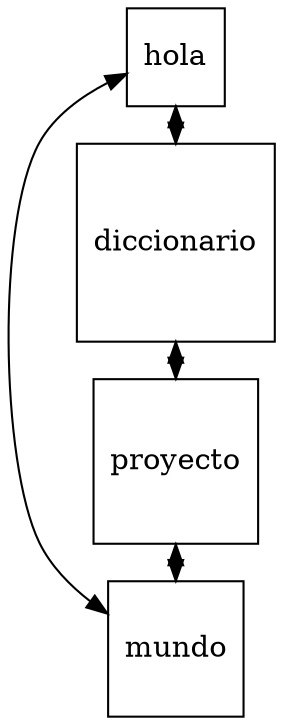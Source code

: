 digraph G {
 node [shape = square]; 
 graph [rankdir=LR];
diccionario -> proyecto[ dir=both];
proyecto -> mundo[ dir=both];
mundo -> hola[ dir=both];
hola -> diccionario[ dir=both];
 {rank= same;diccionario ;proyecto ;mundo ;hola }
}